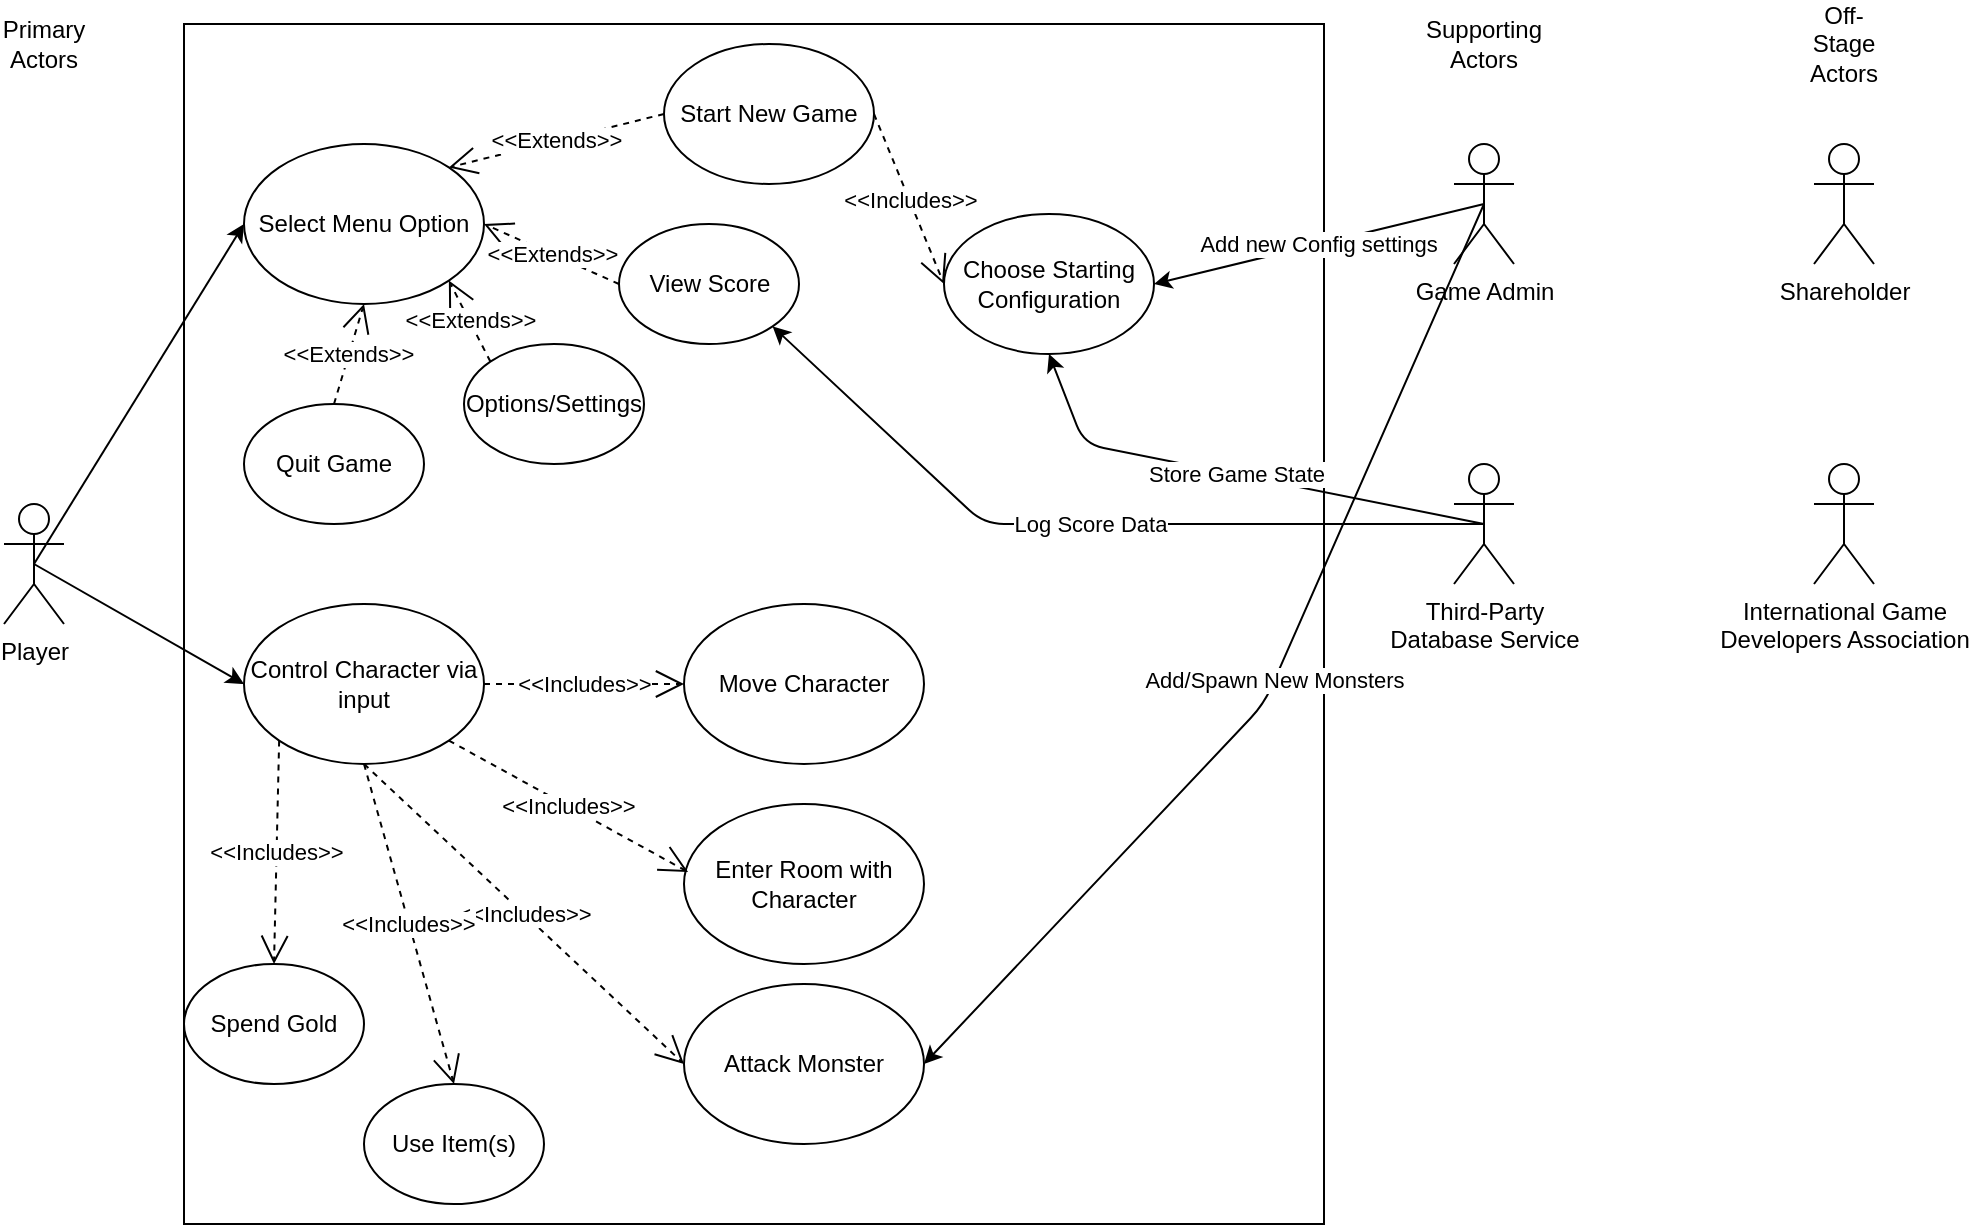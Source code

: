 <mxfile version="14.7.4" type="device"><diagram id="IhLQPw_vISHquUnLTv5t" name="Page-1"><mxGraphModel dx="782" dy="775" grid="1" gridSize="10" guides="1" tooltips="1" connect="1" arrows="1" fold="1" page="1" pageScale="1" pageWidth="850" pageHeight="1100" math="0" shadow="0"><root><mxCell id="0"/><mxCell id="1" parent="0"/><mxCell id="zEPouw334vZ0K4C8Ktr_-3" value="&lt;div&gt;&lt;br&gt;&lt;/div&gt;" style="rounded=0;whiteSpace=wrap;html=1;glass=0;" vertex="1" parent="1"><mxGeometry x="150" y="130" width="570" height="600" as="geometry"/></mxCell><mxCell id="zEPouw334vZ0K4C8Ktr_-1" value="Player" style="shape=umlActor;verticalLabelPosition=bottom;verticalAlign=top;html=1;outlineConnect=0;" vertex="1" parent="1"><mxGeometry x="60" y="370" width="30" height="60" as="geometry"/></mxCell><mxCell id="zEPouw334vZ0K4C8Ktr_-2" value="Game Admin" style="shape=umlActor;verticalLabelPosition=bottom;verticalAlign=top;html=1;outlineConnect=0;" vertex="1" parent="1"><mxGeometry x="785" y="190" width="30" height="60" as="geometry"/></mxCell><mxCell id="zEPouw334vZ0K4C8Ktr_-4" value="&lt;div&gt;Third-Party &lt;br&gt;&lt;/div&gt;&lt;div&gt;Database Service &lt;br&gt;&lt;/div&gt;" style="shape=umlActor;verticalLabelPosition=bottom;verticalAlign=top;html=1;outlineConnect=0;" vertex="1" parent="1"><mxGeometry x="785" y="350" width="30" height="60" as="geometry"/></mxCell><mxCell id="zEPouw334vZ0K4C8Ktr_-5" value="Shareholder" style="shape=umlActor;verticalLabelPosition=bottom;verticalAlign=top;html=1;outlineConnect=0;" vertex="1" parent="1"><mxGeometry x="965" y="190" width="30" height="60" as="geometry"/></mxCell><mxCell id="zEPouw334vZ0K4C8Ktr_-6" value="&lt;div&gt;International Game &lt;br&gt;&lt;/div&gt;&lt;div&gt;Developers Association&lt;/div&gt;" style="shape=umlActor;verticalLabelPosition=bottom;verticalAlign=top;html=1;outlineConnect=0;" vertex="1" parent="1"><mxGeometry x="965" y="350" width="30" height="60" as="geometry"/></mxCell><mxCell id="zEPouw334vZ0K4C8Ktr_-8" value="Select Menu Option" style="ellipse;whiteSpace=wrap;html=1;" vertex="1" parent="1"><mxGeometry x="180" y="190" width="120" height="80" as="geometry"/></mxCell><mxCell id="zEPouw334vZ0K4C8Ktr_-9" value="Control Character via input" style="ellipse;whiteSpace=wrap;html=1;" vertex="1" parent="1"><mxGeometry x="180" y="420" width="120" height="80" as="geometry"/></mxCell><mxCell id="zEPouw334vZ0K4C8Ktr_-12" value="" style="endArrow=classic;html=1;exitX=0.5;exitY=0.5;exitDx=0;exitDy=0;exitPerimeter=0;entryX=0;entryY=0.5;entryDx=0;entryDy=0;" edge="1" parent="1" source="zEPouw334vZ0K4C8Ktr_-1" target="zEPouw334vZ0K4C8Ktr_-8"><mxGeometry width="50" height="50" relative="1" as="geometry"><mxPoint x="270" y="340" as="sourcePoint"/><mxPoint x="320" y="290" as="targetPoint"/></mxGeometry></mxCell><mxCell id="zEPouw334vZ0K4C8Ktr_-13" value="" style="endArrow=classic;html=1;exitX=0.5;exitY=0.5;exitDx=0;exitDy=0;exitPerimeter=0;entryX=0;entryY=0.5;entryDx=0;entryDy=0;" edge="1" parent="1" source="zEPouw334vZ0K4C8Ktr_-1" target="zEPouw334vZ0K4C8Ktr_-9"><mxGeometry width="50" height="50" relative="1" as="geometry"><mxPoint x="270" y="340" as="sourcePoint"/><mxPoint x="320" y="290" as="targetPoint"/></mxGeometry></mxCell><mxCell id="zEPouw334vZ0K4C8Ktr_-14" value="Primary Actors" style="text;html=1;strokeColor=none;fillColor=none;align=center;verticalAlign=middle;whiteSpace=wrap;rounded=0;glass=0;" vertex="1" parent="1"><mxGeometry x="60" y="130" width="40" height="20" as="geometry"/></mxCell><mxCell id="zEPouw334vZ0K4C8Ktr_-15" value="Supporting Actors" style="text;html=1;strokeColor=none;fillColor=none;align=center;verticalAlign=middle;whiteSpace=wrap;rounded=0;glass=0;" vertex="1" parent="1"><mxGeometry x="780" y="130" width="40" height="20" as="geometry"/></mxCell><mxCell id="zEPouw334vZ0K4C8Ktr_-17" value="Off-Stage Actors" style="text;html=1;strokeColor=none;fillColor=none;align=center;verticalAlign=middle;whiteSpace=wrap;rounded=0;glass=0;" vertex="1" parent="1"><mxGeometry x="960" y="130" width="40" height="20" as="geometry"/></mxCell><mxCell id="zEPouw334vZ0K4C8Ktr_-18" value="Start New Game" style="ellipse;whiteSpace=wrap;html=1;glass=0;" vertex="1" parent="1"><mxGeometry x="390" y="140" width="105" height="70" as="geometry"/></mxCell><mxCell id="zEPouw334vZ0K4C8Ktr_-19" value="Move Character" style="ellipse;whiteSpace=wrap;html=1;glass=0;" vertex="1" parent="1"><mxGeometry x="400" y="420" width="120" height="80" as="geometry"/></mxCell><mxCell id="zEPouw334vZ0K4C8Ktr_-20" value="Enter Room with Character" style="ellipse;whiteSpace=wrap;html=1;glass=0;" vertex="1" parent="1"><mxGeometry x="400" y="520" width="120" height="80" as="geometry"/></mxCell><mxCell id="zEPouw334vZ0K4C8Ktr_-21" value="Attack Monster" style="ellipse;whiteSpace=wrap;html=1;glass=0;" vertex="1" parent="1"><mxGeometry x="400" y="610" width="120" height="80" as="geometry"/></mxCell><mxCell id="zEPouw334vZ0K4C8Ktr_-22" value="Options/Settings" style="ellipse;whiteSpace=wrap;html=1;glass=0;" vertex="1" parent="1"><mxGeometry x="290" y="290" width="90" height="60" as="geometry"/></mxCell><mxCell id="zEPouw334vZ0K4C8Ktr_-23" value="Quit Game" style="ellipse;whiteSpace=wrap;html=1;glass=0;" vertex="1" parent="1"><mxGeometry x="180" y="320" width="90" height="60" as="geometry"/></mxCell><mxCell id="zEPouw334vZ0K4C8Ktr_-24" value="Add/Spawn New Monsters" style="endArrow=classic;html=1;exitX=0.5;exitY=0.5;exitDx=0;exitDy=0;exitPerimeter=0;entryX=1;entryY=0.5;entryDx=0;entryDy=0;" edge="1" parent="1" source="zEPouw334vZ0K4C8Ktr_-2" target="zEPouw334vZ0K4C8Ktr_-21"><mxGeometry width="50" height="50" relative="1" as="geometry"><mxPoint x="480" y="460" as="sourcePoint"/><mxPoint x="530" y="410" as="targetPoint"/><Array as="points"><mxPoint x="690" y="470"/></Array></mxGeometry></mxCell><mxCell id="zEPouw334vZ0K4C8Ktr_-25" value="View Score" style="ellipse;whiteSpace=wrap;html=1;glass=0;" vertex="1" parent="1"><mxGeometry x="367.5" y="230" width="90" height="60" as="geometry"/></mxCell><mxCell id="zEPouw334vZ0K4C8Ktr_-27" value="&amp;lt;&amp;lt;Extends&amp;gt;&amp;gt;" style="endArrow=open;endSize=12;dashed=1;html=1;exitX=0.5;exitY=0;exitDx=0;exitDy=0;entryX=0.5;entryY=1;entryDx=0;entryDy=0;" edge="1" parent="1" source="zEPouw334vZ0K4C8Ktr_-23" target="zEPouw334vZ0K4C8Ktr_-8"><mxGeometry width="160" relative="1" as="geometry"><mxPoint x="360" y="410" as="sourcePoint"/><mxPoint x="520" y="410" as="targetPoint"/></mxGeometry></mxCell><mxCell id="zEPouw334vZ0K4C8Ktr_-29" value="&amp;lt;&amp;lt;Extends&amp;gt;&amp;gt;" style="endArrow=open;endSize=12;dashed=1;html=1;exitX=0;exitY=0;exitDx=0;exitDy=0;entryX=1;entryY=1;entryDx=0;entryDy=0;" edge="1" parent="1" source="zEPouw334vZ0K4C8Ktr_-22" target="zEPouw334vZ0K4C8Ktr_-8"><mxGeometry width="160" relative="1" as="geometry"><mxPoint x="360" y="410" as="sourcePoint"/><mxPoint x="520" y="410" as="targetPoint"/></mxGeometry></mxCell><mxCell id="zEPouw334vZ0K4C8Ktr_-30" value="&amp;lt;&amp;lt;Extends&amp;gt;&amp;gt;" style="endArrow=open;endSize=12;dashed=1;html=1;exitX=0;exitY=0.5;exitDx=0;exitDy=0;entryX=1;entryY=0.5;entryDx=0;entryDy=0;" edge="1" parent="1" source="zEPouw334vZ0K4C8Ktr_-25" target="zEPouw334vZ0K4C8Ktr_-8"><mxGeometry width="160" relative="1" as="geometry"><mxPoint x="360" y="410" as="sourcePoint"/><mxPoint x="520" y="410" as="targetPoint"/></mxGeometry></mxCell><mxCell id="zEPouw334vZ0K4C8Ktr_-31" value="&amp;lt;&amp;lt;Extends&amp;gt;&amp;gt;" style="endArrow=open;endSize=12;dashed=1;html=1;exitX=0;exitY=0.5;exitDx=0;exitDy=0;entryX=1;entryY=0;entryDx=0;entryDy=0;" edge="1" parent="1" source="zEPouw334vZ0K4C8Ktr_-18" target="zEPouw334vZ0K4C8Ktr_-8"><mxGeometry width="160" relative="1" as="geometry"><mxPoint x="360" y="410" as="sourcePoint"/><mxPoint x="520" y="410" as="targetPoint"/></mxGeometry></mxCell><mxCell id="zEPouw334vZ0K4C8Ktr_-32" value="&amp;lt;&amp;lt;Includes&amp;gt;&amp;gt;" style="endArrow=open;endSize=12;dashed=1;html=1;exitX=1;exitY=0.5;exitDx=0;exitDy=0;entryX=0;entryY=0.5;entryDx=0;entryDy=0;" edge="1" parent="1" source="zEPouw334vZ0K4C8Ktr_-9" target="zEPouw334vZ0K4C8Ktr_-19"><mxGeometry width="160" relative="1" as="geometry"><mxPoint x="370" y="450" as="sourcePoint"/><mxPoint x="530" y="450" as="targetPoint"/></mxGeometry></mxCell><mxCell id="zEPouw334vZ0K4C8Ktr_-33" value="&amp;lt;&amp;lt;Includes&amp;gt;&amp;gt;" style="endArrow=open;endSize=12;dashed=1;html=1;exitX=1;exitY=1;exitDx=0;exitDy=0;entryX=0.017;entryY=0.425;entryDx=0;entryDy=0;entryPerimeter=0;" edge="1" parent="1" source="zEPouw334vZ0K4C8Ktr_-9" target="zEPouw334vZ0K4C8Ktr_-20"><mxGeometry width="160" relative="1" as="geometry"><mxPoint x="370" y="450" as="sourcePoint"/><mxPoint x="530" y="450" as="targetPoint"/></mxGeometry></mxCell><mxCell id="zEPouw334vZ0K4C8Ktr_-34" value="&amp;lt;&amp;lt;Includes&amp;gt;&amp;gt;" style="endArrow=open;endSize=12;dashed=1;html=1;exitX=0.5;exitY=1;exitDx=0;exitDy=0;entryX=0;entryY=0.5;entryDx=0;entryDy=0;" edge="1" parent="1" source="zEPouw334vZ0K4C8Ktr_-9" target="zEPouw334vZ0K4C8Ktr_-21"><mxGeometry width="160" relative="1" as="geometry"><mxPoint x="370" y="450" as="sourcePoint"/><mxPoint x="530" y="450" as="targetPoint"/></mxGeometry></mxCell><mxCell id="zEPouw334vZ0K4C8Ktr_-35" value="Log Score Data" style="endArrow=classic;html=1;entryX=1;entryY=1;entryDx=0;entryDy=0;" edge="1" parent="1" target="zEPouw334vZ0K4C8Ktr_-25"><mxGeometry width="50" height="50" relative="1" as="geometry"><mxPoint x="800" y="380" as="sourcePoint"/><mxPoint x="480" y="420" as="targetPoint"/><Array as="points"><mxPoint x="550" y="380"/></Array></mxGeometry></mxCell><mxCell id="zEPouw334vZ0K4C8Ktr_-36" value="Spend Gold" style="ellipse;whiteSpace=wrap;html=1;glass=0;" vertex="1" parent="1"><mxGeometry x="150" y="600" width="90" height="60" as="geometry"/></mxCell><mxCell id="zEPouw334vZ0K4C8Ktr_-37" value="&amp;lt;&amp;lt;Includes&amp;gt;&amp;gt;" style="endArrow=open;endSize=12;dashed=1;html=1;entryX=0.5;entryY=0;entryDx=0;entryDy=0;exitX=0;exitY=1;exitDx=0;exitDy=0;" edge="1" parent="1" source="zEPouw334vZ0K4C8Ktr_-9" target="zEPouw334vZ0K4C8Ktr_-36"><mxGeometry width="160" relative="1" as="geometry"><mxPoint x="270" y="490" as="sourcePoint"/><mxPoint x="430" y="490" as="targetPoint"/></mxGeometry></mxCell><mxCell id="zEPouw334vZ0K4C8Ktr_-38" value="Use Item(s)" style="ellipse;whiteSpace=wrap;html=1;glass=0;" vertex="1" parent="1"><mxGeometry x="240" y="660" width="90" height="60" as="geometry"/></mxCell><mxCell id="zEPouw334vZ0K4C8Ktr_-39" value="&amp;lt;&amp;lt;Includes&amp;gt;&amp;gt;" style="endArrow=open;endSize=12;dashed=1;html=1;entryX=0.5;entryY=0;entryDx=0;entryDy=0;exitX=0.5;exitY=1;exitDx=0;exitDy=0;" edge="1" parent="1" source="zEPouw334vZ0K4C8Ktr_-9" target="zEPouw334vZ0K4C8Ktr_-38"><mxGeometry width="160" relative="1" as="geometry"><mxPoint x="207.574" y="498.284" as="sourcePoint"/><mxPoint x="205" y="610" as="targetPoint"/></mxGeometry></mxCell><mxCell id="zEPouw334vZ0K4C8Ktr_-40" value="Choose Starting Configuration" style="ellipse;whiteSpace=wrap;html=1;glass=0;" vertex="1" parent="1"><mxGeometry x="530" y="225" width="105" height="70" as="geometry"/></mxCell><mxCell id="zEPouw334vZ0K4C8Ktr_-41" value="&amp;lt;&amp;lt;Includes&amp;gt;&amp;gt;" style="endArrow=open;endSize=12;dashed=1;html=1;exitX=1;exitY=0.5;exitDx=0;exitDy=0;entryX=0;entryY=0.5;entryDx=0;entryDy=0;" edge="1" parent="1" source="zEPouw334vZ0K4C8Ktr_-18" target="zEPouw334vZ0K4C8Ktr_-40"><mxGeometry width="160" relative="1" as="geometry"><mxPoint x="510" y="180" as="sourcePoint"/><mxPoint x="610" y="180" as="targetPoint"/></mxGeometry></mxCell><mxCell id="zEPouw334vZ0K4C8Ktr_-42" value="Add new Config settings" style="endArrow=classic;html=1;exitX=0.5;exitY=0.5;exitDx=0;exitDy=0;exitPerimeter=0;entryX=1;entryY=0.5;entryDx=0;entryDy=0;" edge="1" parent="1" source="zEPouw334vZ0K4C8Ktr_-2" target="zEPouw334vZ0K4C8Ktr_-40"><mxGeometry width="50" height="50" relative="1" as="geometry"><mxPoint x="540" y="280" as="sourcePoint"/><mxPoint x="590" y="230" as="targetPoint"/></mxGeometry></mxCell><mxCell id="zEPouw334vZ0K4C8Ktr_-43" value="Store Game State" style="endArrow=classic;html=1;entryX=0.5;entryY=1;entryDx=0;entryDy=0;exitX=0.5;exitY=0.5;exitDx=0;exitDy=0;exitPerimeter=0;" edge="1" parent="1" source="zEPouw334vZ0K4C8Ktr_-4" target="zEPouw334vZ0K4C8Ktr_-40"><mxGeometry width="50" height="50" relative="1" as="geometry"><mxPoint x="810" y="390" as="sourcePoint"/><mxPoint x="454.32" y="291.213" as="targetPoint"/><Array as="points"><mxPoint x="600" y="340"/></Array></mxGeometry></mxCell></root></mxGraphModel></diagram></mxfile>